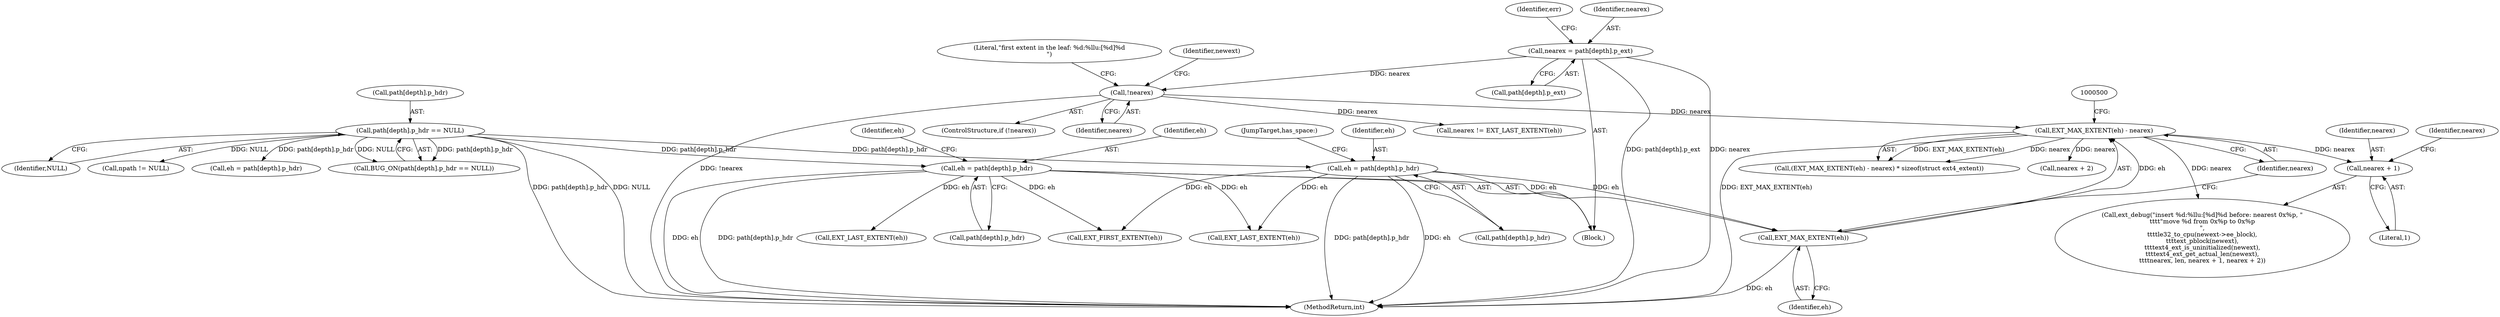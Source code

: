 digraph "0_linux_744692dc059845b2a3022119871846e74d4f6e11_1@pointer" {
"1000523" [label="(Call,nearex + 1)"];
"1000495" [label="(Call,EXT_MAX_EXTENT(eh) - nearex)"];
"1000496" [label="(Call,EXT_MAX_EXTENT(eh))"];
"1000355" [label="(Call,eh = path[depth].p_hdr)"];
"1000150" [label="(Call,path[depth].p_hdr == NULL)"];
"1000234" [label="(Call,eh = path[depth].p_hdr)"];
"1000382" [label="(Call,!nearex)"];
"1000363" [label="(Call,nearex = path[depth].p_ext)"];
"1000116" [label="(Block,)"];
"1000363" [label="(Call,nearex = path[depth].p_ext)"];
"1000386" [label="(Literal,\"first extent in the leaf: %d:%llu:[%d]%d\n\")"];
"1000371" [label="(Identifier,err)"];
"1000218" [label="(Call,eh = path[depth].p_hdr)"];
"1000149" [label="(Call,BUG_ON(path[depth].p_hdr == NULL))"];
"1000496" [label="(Call,EXT_MAX_EXTENT(eh))"];
"1000383" [label="(Identifier,nearex)"];
"1000612" [label="(MethodReturn,int)"];
"1000403" [label="(Call,EXT_FIRST_EXTENT(eh))"];
"1000497" [label="(Identifier,eh)"];
"1000364" [label="(Identifier,nearex)"];
"1000156" [label="(Identifier,NULL)"];
"1000495" [label="(Call,EXT_MAX_EXTENT(eh) - nearex)"];
"1000151" [label="(Call,path[depth].p_hdr)"];
"1000280" [label="(Call,npath != NULL)"];
"1000150" [label="(Call,path[depth].p_hdr == NULL)"];
"1000235" [label="(Identifier,eh)"];
"1000418" [label="(Call,nearex != EXT_LAST_EXTENT(eh))"];
"1000494" [label="(Call,(EXT_MAX_EXTENT(eh) - nearex) * sizeof(struct ext4_extent))"];
"1000357" [label="(Call,path[depth].p_hdr)"];
"1000524" [label="(Identifier,nearex)"];
"1000509" [label="(Call,ext_debug(\"insert %d:%llu:[%d]%d before: nearest 0x%p, \"\n\t\t\t\t\"move %d from 0x%p to 0x%p\n\",\n\t\t\t\tle32_to_cpu(newext->ee_block),\n\t\t\t\text_pblock(newext),\n\t\t\t\text4_ext_is_uninitialized(newext),\n\t\t\t\text4_ext_get_actual_len(newext),\n\t\t\t\tnearex, len, nearex + 1, nearex + 2))"];
"1000420" [label="(Call,EXT_LAST_EXTENT(eh))"];
"1000254" [label="(Call,EXT_LAST_EXTENT(eh))"];
"1000365" [label="(Call,path[depth].p_ext)"];
"1000523" [label="(Call,nearex + 1)"];
"1000245" [label="(Identifier,eh)"];
"1000234" [label="(Call,eh = path[depth].p_hdr)"];
"1000356" [label="(Identifier,eh)"];
"1000498" [label="(Identifier,nearex)"];
"1000527" [label="(Identifier,nearex)"];
"1000236" [label="(Call,path[depth].p_hdr)"];
"1000355" [label="(Call,eh = path[depth].p_hdr)"];
"1000381" [label="(ControlStructure,if (!nearex))"];
"1000382" [label="(Call,!nearex)"];
"1000526" [label="(Call,nearex + 2)"];
"1000525" [label="(Literal,1)"];
"1000362" [label="(JumpTarget,has_space:)"];
"1000410" [label="(Identifier,newext)"];
"1000523" -> "1000509"  [label="AST: "];
"1000523" -> "1000525"  [label="CFG: "];
"1000524" -> "1000523"  [label="AST: "];
"1000525" -> "1000523"  [label="AST: "];
"1000527" -> "1000523"  [label="CFG: "];
"1000495" -> "1000523"  [label="DDG: nearex"];
"1000495" -> "1000494"  [label="AST: "];
"1000495" -> "1000498"  [label="CFG: "];
"1000496" -> "1000495"  [label="AST: "];
"1000498" -> "1000495"  [label="AST: "];
"1000500" -> "1000495"  [label="CFG: "];
"1000495" -> "1000612"  [label="DDG: EXT_MAX_EXTENT(eh)"];
"1000495" -> "1000494"  [label="DDG: EXT_MAX_EXTENT(eh)"];
"1000495" -> "1000494"  [label="DDG: nearex"];
"1000496" -> "1000495"  [label="DDG: eh"];
"1000382" -> "1000495"  [label="DDG: nearex"];
"1000495" -> "1000509"  [label="DDG: nearex"];
"1000495" -> "1000526"  [label="DDG: nearex"];
"1000496" -> "1000497"  [label="CFG: "];
"1000497" -> "1000496"  [label="AST: "];
"1000498" -> "1000496"  [label="CFG: "];
"1000496" -> "1000612"  [label="DDG: eh"];
"1000355" -> "1000496"  [label="DDG: eh"];
"1000234" -> "1000496"  [label="DDG: eh"];
"1000355" -> "1000116"  [label="AST: "];
"1000355" -> "1000357"  [label="CFG: "];
"1000356" -> "1000355"  [label="AST: "];
"1000357" -> "1000355"  [label="AST: "];
"1000362" -> "1000355"  [label="CFG: "];
"1000355" -> "1000612"  [label="DDG: eh"];
"1000355" -> "1000612"  [label="DDG: path[depth].p_hdr"];
"1000150" -> "1000355"  [label="DDG: path[depth].p_hdr"];
"1000355" -> "1000403"  [label="DDG: eh"];
"1000355" -> "1000420"  [label="DDG: eh"];
"1000150" -> "1000149"  [label="AST: "];
"1000150" -> "1000156"  [label="CFG: "];
"1000151" -> "1000150"  [label="AST: "];
"1000156" -> "1000150"  [label="AST: "];
"1000149" -> "1000150"  [label="CFG: "];
"1000150" -> "1000612"  [label="DDG: path[depth].p_hdr"];
"1000150" -> "1000612"  [label="DDG: NULL"];
"1000150" -> "1000149"  [label="DDG: path[depth].p_hdr"];
"1000150" -> "1000149"  [label="DDG: NULL"];
"1000150" -> "1000218"  [label="DDG: path[depth].p_hdr"];
"1000150" -> "1000234"  [label="DDG: path[depth].p_hdr"];
"1000150" -> "1000280"  [label="DDG: NULL"];
"1000234" -> "1000116"  [label="AST: "];
"1000234" -> "1000236"  [label="CFG: "];
"1000235" -> "1000234"  [label="AST: "];
"1000236" -> "1000234"  [label="AST: "];
"1000245" -> "1000234"  [label="CFG: "];
"1000234" -> "1000612"  [label="DDG: path[depth].p_hdr"];
"1000234" -> "1000612"  [label="DDG: eh"];
"1000234" -> "1000254"  [label="DDG: eh"];
"1000234" -> "1000403"  [label="DDG: eh"];
"1000234" -> "1000420"  [label="DDG: eh"];
"1000382" -> "1000381"  [label="AST: "];
"1000382" -> "1000383"  [label="CFG: "];
"1000383" -> "1000382"  [label="AST: "];
"1000386" -> "1000382"  [label="CFG: "];
"1000410" -> "1000382"  [label="CFG: "];
"1000382" -> "1000612"  [label="DDG: !nearex"];
"1000363" -> "1000382"  [label="DDG: nearex"];
"1000382" -> "1000418"  [label="DDG: nearex"];
"1000363" -> "1000116"  [label="AST: "];
"1000363" -> "1000365"  [label="CFG: "];
"1000364" -> "1000363"  [label="AST: "];
"1000365" -> "1000363"  [label="AST: "];
"1000371" -> "1000363"  [label="CFG: "];
"1000363" -> "1000612"  [label="DDG: path[depth].p_ext"];
"1000363" -> "1000612"  [label="DDG: nearex"];
}
